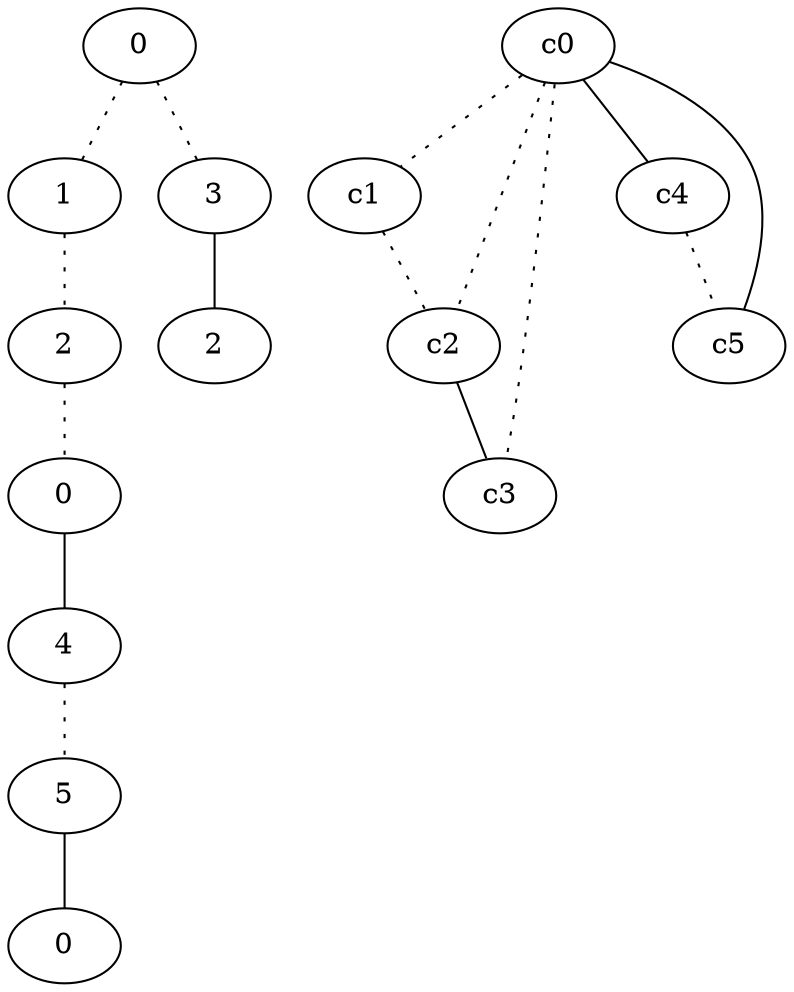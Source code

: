 graph {
a0[label=0];
a1[label=1];
a2[label=2];
a3[label=0];
a4[label=4];
a5[label=5];
a6[label=0];
a7[label=3];
a8[label=2];
a0 -- a1 [style=dotted];
a0 -- a7 [style=dotted];
a1 -- a2 [style=dotted];
a2 -- a3 [style=dotted];
a3 -- a4;
a4 -- a5 [style=dotted];
a5 -- a6;
a7 -- a8;
c0 -- c1 [style=dotted];
c0 -- c2 [style=dotted];
c0 -- c3 [style=dotted];
c0 -- c4;
c0 -- c5;
c1 -- c2 [style=dotted];
c2 -- c3;
c4 -- c5 [style=dotted];
}
